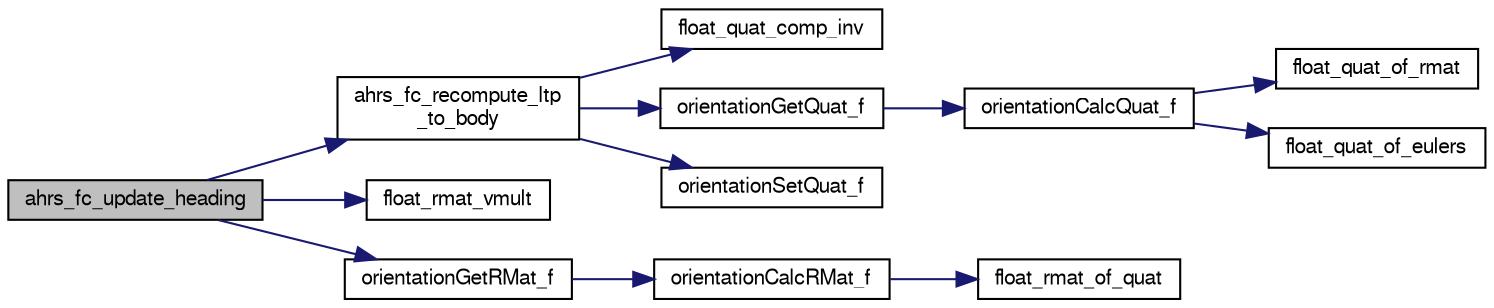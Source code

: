 digraph "ahrs_fc_update_heading"
{
  edge [fontname="FreeSans",fontsize="10",labelfontname="FreeSans",labelfontsize="10"];
  node [fontname="FreeSans",fontsize="10",shape=record];
  rankdir="LR";
  Node1 [label="ahrs_fc_update_heading",height=0.2,width=0.4,color="black", fillcolor="grey75", style="filled", fontcolor="black"];
  Node1 -> Node2 [color="midnightblue",fontsize="10",style="solid",fontname="FreeSans"];
  Node2 [label="ahrs_fc_recompute_ltp\l_to_body",height=0.2,width=0.4,color="black", fillcolor="white", style="filled",URL="$ahrs__float__cmpl_8c.html#a9a73bda8896ecb4c0faaf991834393ed"];
  Node2 -> Node3 [color="midnightblue",fontsize="10",style="solid",fontname="FreeSans"];
  Node3 [label="float_quat_comp_inv",height=0.2,width=0.4,color="black", fillcolor="white", style="filled",URL="$group__math__algebra__float.html#ga30fe06f92cef3aa377a52b95d641ed5a",tooltip="Composition (multiplication) of two quaternions. "];
  Node2 -> Node4 [color="midnightblue",fontsize="10",style="solid",fontname="FreeSans"];
  Node4 [label="orientationGetQuat_f",height=0.2,width=0.4,color="black", fillcolor="white", style="filled",URL="$group__math__orientation__representation.html#ga4bc38966bac43e1f55b2f042d8f2e411",tooltip="Get vehicle body attitude quaternion (float). "];
  Node4 -> Node5 [color="midnightblue",fontsize="10",style="solid",fontname="FreeSans"];
  Node5 [label="orientationCalcQuat_f",height=0.2,width=0.4,color="black", fillcolor="white", style="filled",URL="$group__math__orientation__representation.html#ga33edf7d5bd278bed617fb5aa88559dc2"];
  Node5 -> Node6 [color="midnightblue",fontsize="10",style="solid",fontname="FreeSans"];
  Node6 [label="float_quat_of_rmat",height=0.2,width=0.4,color="black", fillcolor="white", style="filled",URL="$group__math__algebra__float.html#ga29a7db3c967cea290d25b28b4d17f01f",tooltip="Quaternion from rotation matrix. "];
  Node5 -> Node7 [color="midnightblue",fontsize="10",style="solid",fontname="FreeSans"];
  Node7 [label="float_quat_of_eulers",height=0.2,width=0.4,color="black", fillcolor="white", style="filled",URL="$group__math__algebra__float.html#ga99c8f1ff70a5b638cf87ea816f1756a2",tooltip="quat of euler roation &#39;ZYX&#39; "];
  Node2 -> Node8 [color="midnightblue",fontsize="10",style="solid",fontname="FreeSans"];
  Node8 [label="orientationSetQuat_f",height=0.2,width=0.4,color="black", fillcolor="white", style="filled",URL="$group__math__orientation__representation.html#ga35d21d17eb2d2ef8352f0aceb8ad7001",tooltip="Set vehicle body attitude from quaternion (float). "];
  Node1 -> Node9 [color="midnightblue",fontsize="10",style="solid",fontname="FreeSans"];
  Node9 [label="float_rmat_vmult",height=0.2,width=0.4,color="black", fillcolor="white", style="filled",URL="$group__math__algebra__float.html#gaf2a4d7a67cf8cb6a8e382eef4a6f750e",tooltip="rotate 3D vector by rotation matrix. "];
  Node1 -> Node10 [color="midnightblue",fontsize="10",style="solid",fontname="FreeSans"];
  Node10 [label="orientationGetRMat_f",height=0.2,width=0.4,color="black", fillcolor="white", style="filled",URL="$group__math__orientation__representation.html#gadad1660d6ec48c67423b76622ce80b51",tooltip="Get vehicle body attitude rotation matrix (float). "];
  Node10 -> Node11 [color="midnightblue",fontsize="10",style="solid",fontname="FreeSans"];
  Node11 [label="orientationCalcRMat_f",height=0.2,width=0.4,color="black", fillcolor="white", style="filled",URL="$group__math__orientation__representation.html#ga3394d93b976378bb5c9ddea8d7960eeb"];
  Node11 -> Node12 [color="midnightblue",fontsize="10",style="solid",fontname="FreeSans"];
  Node12 [label="float_rmat_of_quat",height=0.2,width=0.4,color="black", fillcolor="white", style="filled",URL="$group__math__algebra__float.html#ga4f32e245bb37ef9fdf43872080f63fbc"];
}
